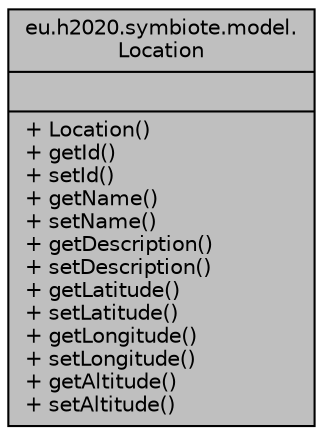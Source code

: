 digraph "eu.h2020.symbiote.model.Location"
{
  edge [fontname="Helvetica",fontsize="10",labelfontname="Helvetica",labelfontsize="10"];
  node [fontname="Helvetica",fontsize="10",shape=record];
  Node1 [label="{eu.h2020.symbiote.model.\lLocation\n||+ Location()\l+ getId()\l+ setId()\l+ getName()\l+ setName()\l+ getDescription()\l+ setDescription()\l+ getLatitude()\l+ setLatitude()\l+ getLongitude()\l+ setLongitude()\l+ getAltitude()\l+ setAltitude()\l}",height=0.2,width=0.4,color="black", fillcolor="grey75", style="filled", fontcolor="black"];
}
